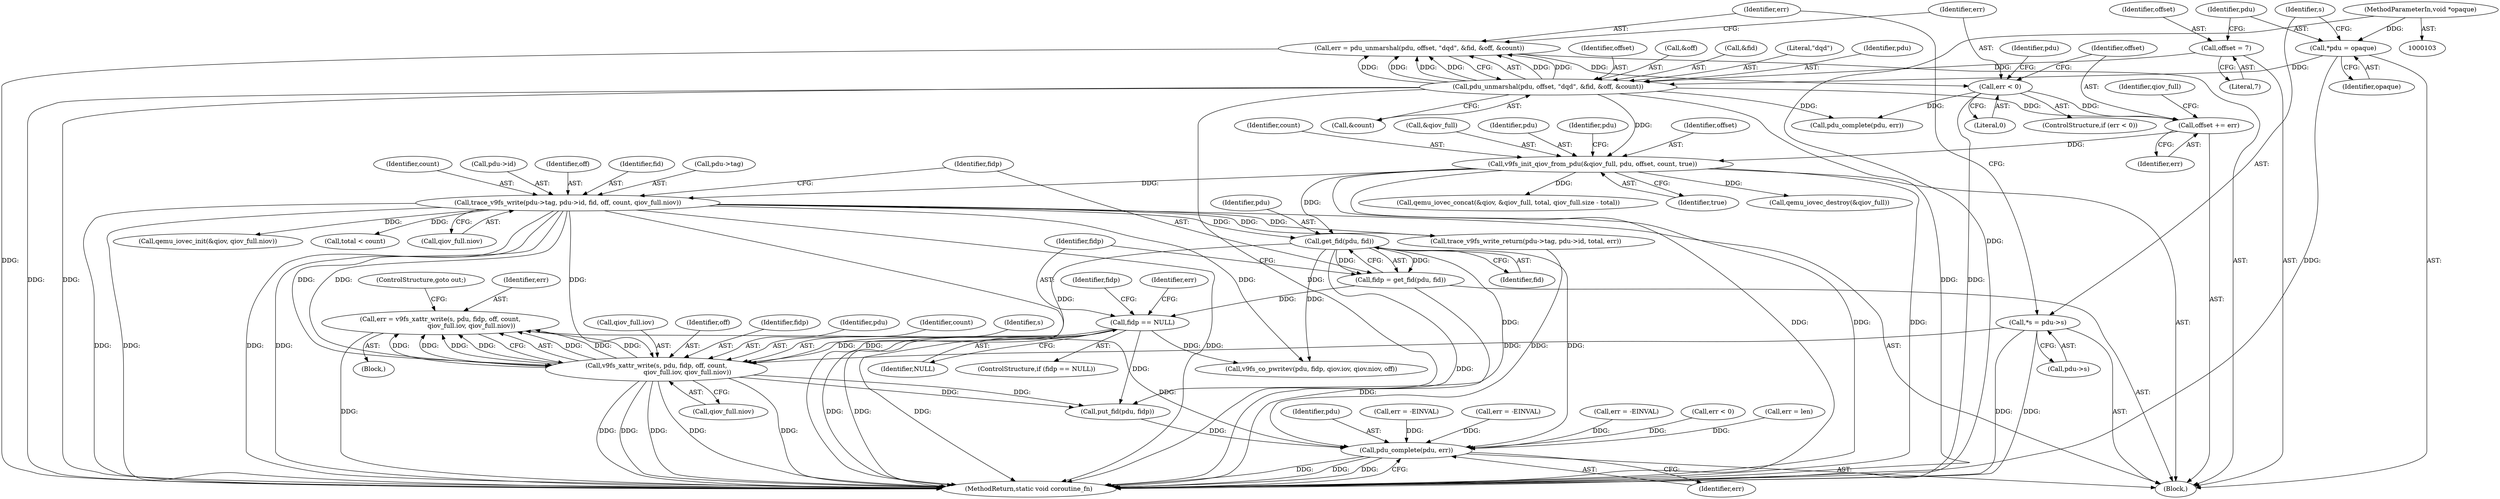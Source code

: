 digraph "0_qemu_fdfcc9aeea1492f4b819a24c94dfb678145b1bf9@API" {
"1000224" [label="(Call,err = v9fs_xattr_write(s, pdu, fidp, off, count,\n                               qiov_full.iov, qiov_full.niov))"];
"1000226" [label="(Call,v9fs_xattr_write(s, pdu, fidp, off, count,\n                               qiov_full.iov, qiov_full.niov))"];
"1000128" [label="(Call,*s = pdu->s)"];
"1000181" [label="(Call,get_fid(pdu, fid))"];
"1000159" [label="(Call,v9fs_init_qiov_from_pdu(&qiov_full, pdu, offset, count, true))"];
"1000137" [label="(Call,pdu_unmarshal(pdu, offset, \"dqd\", &fid, &off, &count))"];
"1000124" [label="(Call,*pdu = opaque)"];
"1000104" [label="(MethodParameterIn,void *opaque)"];
"1000119" [label="(Call,offset = 7)"];
"1000156" [label="(Call,offset += err)"];
"1000148" [label="(Call,err < 0)"];
"1000135" [label="(Call,err = pdu_unmarshal(pdu, offset, \"dqd\", &fid, &off, &count))"];
"1000166" [label="(Call,trace_v9fs_write(pdu->tag, pdu->id, fid, off, count, qiov_full.niov))"];
"1000185" [label="(Call,fidp == NULL)"];
"1000179" [label="(Call,fidp = get_fid(pdu, fid))"];
"1000368" [label="(Call,pdu_complete(pdu, err))"];
"1000182" [label="(Identifier,pdu)"];
"1000166" [label="(Call,trace_v9fs_write(pdu->tag, pdu->id, fid, off, count, qiov_full.niov))"];
"1000139" [label="(Identifier,offset)"];
"1000197" [label="(Identifier,fidp)"];
"1000126" [label="(Identifier,opaque)"];
"1000175" [label="(Identifier,count)"];
"1000370" [label="(Identifier,err)"];
"1000224" [label="(Call,err = v9fs_xattr_write(s, pdu, fidp, off, count,\n                               qiov_full.iov, qiov_full.niov))"];
"1000128" [label="(Call,*s = pdu->s)"];
"1000246" [label="(Call,qemu_iovec_init(&qiov, qiov_full.niov))"];
"1000186" [label="(Identifier,fidp)"];
"1000257" [label="(Call,qemu_iovec_concat(&qiov, &qiov_full, total, qiov_full.size - total))"];
"1000232" [label="(Call,qiov_full.iov)"];
"1000130" [label="(Call,pdu->s)"];
"1000223" [label="(Block,)"];
"1000371" [label="(MethodReturn,static void coroutine_fn)"];
"1000137" [label="(Call,pdu_unmarshal(pdu, offset, \"dqd\", &fid, &off, &count))"];
"1000143" [label="(Call,&off)"];
"1000167" [label="(Call,pdu->tag)"];
"1000180" [label="(Identifier,fidp)"];
"1000157" [label="(Identifier,offset)"];
"1000225" [label="(Identifier,err)"];
"1000104" [label="(MethodParameterIn,void *opaque)"];
"1000141" [label="(Call,&fid)"];
"1000140" [label="(Literal,\"dqd\")"];
"1000165" [label="(Identifier,true)"];
"1000189" [label="(Call,err = -EINVAL)"];
"1000120" [label="(Identifier,offset)"];
"1000184" [label="(ControlStructure,if (fidp == NULL))"];
"1000161" [label="(Identifier,qiov_full)"];
"1000156" [label="(Call,offset += err)"];
"1000164" [label="(Identifier,count)"];
"1000119" [label="(Call,offset = 7)"];
"1000190" [label="(Identifier,err)"];
"1000136" [label="(Identifier,err)"];
"1000138" [label="(Identifier,pdu)"];
"1000160" [label="(Call,&qiov_full)"];
"1000135" [label="(Call,err = pdu_unmarshal(pdu, offset, \"dqd\", &fid, &off, &count))"];
"1000148" [label="(Call,err < 0)"];
"1000147" [label="(ControlStructure,if (err < 0))"];
"1000230" [label="(Identifier,off)"];
"1000211" [label="(Call,err = -EINVAL)"];
"1000183" [label="(Identifier,fid)"];
"1000129" [label="(Identifier,s)"];
"1000124" [label="(Call,*pdu = opaque)"];
"1000229" [label="(Identifier,fidp)"];
"1000153" [label="(Identifier,pdu)"];
"1000159" [label="(Call,v9fs_init_qiov_from_pdu(&qiov_full, pdu, offset, count, true))"];
"1000125" [label="(Identifier,pdu)"];
"1000162" [label="(Identifier,pdu)"];
"1000187" [label="(Identifier,NULL)"];
"1000168" [label="(Identifier,pdu)"];
"1000163" [label="(Identifier,offset)"];
"1000235" [label="(Call,qiov_full.niov)"];
"1000322" [label="(Call,total < count)"];
"1000228" [label="(Identifier,pdu)"];
"1000282" [label="(Call,v9fs_co_pwritev(pdu, fidp, qiov.iov, qiov.niov, off))"];
"1000149" [label="(Identifier,err)"];
"1000347" [label="(Call,trace_v9fs_write_return(pdu->tag, pdu->id, total, err))"];
"1000241" [label="(Call,err = -EINVAL)"];
"1000238" [label="(ControlStructure,goto out;)"];
"1000226" [label="(Call,v9fs_xattr_write(s, pdu, fidp, off, count,\n                               qiov_full.iov, qiov_full.niov))"];
"1000179" [label="(Call,fidp = get_fid(pdu, fid))"];
"1000368" [label="(Call,pdu_complete(pdu, err))"];
"1000365" [label="(Call,qemu_iovec_destroy(&qiov_full))"];
"1000176" [label="(Call,qiov_full.niov)"];
"1000152" [label="(Call,pdu_complete(pdu, err))"];
"1000170" [label="(Call,pdu->id)"];
"1000231" [label="(Identifier,count)"];
"1000174" [label="(Identifier,off)"];
"1000145" [label="(Call,&count)"];
"1000361" [label="(Call,put_fid(pdu, fidp))"];
"1000173" [label="(Identifier,fid)"];
"1000105" [label="(Block,)"];
"1000150" [label="(Literal,0)"];
"1000339" [label="(Call,err < 0)"];
"1000317" [label="(Call,err = len)"];
"1000158" [label="(Identifier,err)"];
"1000185" [label="(Call,fidp == NULL)"];
"1000121" [label="(Literal,7)"];
"1000181" [label="(Call,get_fid(pdu, fid))"];
"1000227" [label="(Identifier,s)"];
"1000369" [label="(Identifier,pdu)"];
"1000224" -> "1000223"  [label="AST: "];
"1000224" -> "1000226"  [label="CFG: "];
"1000225" -> "1000224"  [label="AST: "];
"1000226" -> "1000224"  [label="AST: "];
"1000238" -> "1000224"  [label="CFG: "];
"1000224" -> "1000371"  [label="DDG: "];
"1000226" -> "1000224"  [label="DDG: "];
"1000226" -> "1000224"  [label="DDG: "];
"1000226" -> "1000224"  [label="DDG: "];
"1000226" -> "1000224"  [label="DDG: "];
"1000226" -> "1000224"  [label="DDG: "];
"1000226" -> "1000224"  [label="DDG: "];
"1000226" -> "1000224"  [label="DDG: "];
"1000224" -> "1000368"  [label="DDG: "];
"1000226" -> "1000235"  [label="CFG: "];
"1000227" -> "1000226"  [label="AST: "];
"1000228" -> "1000226"  [label="AST: "];
"1000229" -> "1000226"  [label="AST: "];
"1000230" -> "1000226"  [label="AST: "];
"1000231" -> "1000226"  [label="AST: "];
"1000232" -> "1000226"  [label="AST: "];
"1000235" -> "1000226"  [label="AST: "];
"1000226" -> "1000371"  [label="DDG: "];
"1000226" -> "1000371"  [label="DDG: "];
"1000226" -> "1000371"  [label="DDG: "];
"1000226" -> "1000371"  [label="DDG: "];
"1000226" -> "1000371"  [label="DDG: "];
"1000128" -> "1000226"  [label="DDG: "];
"1000181" -> "1000226"  [label="DDG: "];
"1000185" -> "1000226"  [label="DDG: "];
"1000166" -> "1000226"  [label="DDG: "];
"1000166" -> "1000226"  [label="DDG: "];
"1000166" -> "1000226"  [label="DDG: "];
"1000226" -> "1000361"  [label="DDG: "];
"1000226" -> "1000361"  [label="DDG: "];
"1000128" -> "1000105"  [label="AST: "];
"1000128" -> "1000130"  [label="CFG: "];
"1000129" -> "1000128"  [label="AST: "];
"1000130" -> "1000128"  [label="AST: "];
"1000136" -> "1000128"  [label="CFG: "];
"1000128" -> "1000371"  [label="DDG: "];
"1000128" -> "1000371"  [label="DDG: "];
"1000181" -> "1000179"  [label="AST: "];
"1000181" -> "1000183"  [label="CFG: "];
"1000182" -> "1000181"  [label="AST: "];
"1000183" -> "1000181"  [label="AST: "];
"1000179" -> "1000181"  [label="CFG: "];
"1000181" -> "1000371"  [label="DDG: "];
"1000181" -> "1000179"  [label="DDG: "];
"1000181" -> "1000179"  [label="DDG: "];
"1000159" -> "1000181"  [label="DDG: "];
"1000166" -> "1000181"  [label="DDG: "];
"1000181" -> "1000282"  [label="DDG: "];
"1000181" -> "1000361"  [label="DDG: "];
"1000181" -> "1000368"  [label="DDG: "];
"1000159" -> "1000105"  [label="AST: "];
"1000159" -> "1000165"  [label="CFG: "];
"1000160" -> "1000159"  [label="AST: "];
"1000162" -> "1000159"  [label="AST: "];
"1000163" -> "1000159"  [label="AST: "];
"1000164" -> "1000159"  [label="AST: "];
"1000165" -> "1000159"  [label="AST: "];
"1000168" -> "1000159"  [label="CFG: "];
"1000159" -> "1000371"  [label="DDG: "];
"1000159" -> "1000371"  [label="DDG: "];
"1000159" -> "1000371"  [label="DDG: "];
"1000137" -> "1000159"  [label="DDG: "];
"1000156" -> "1000159"  [label="DDG: "];
"1000159" -> "1000166"  [label="DDG: "];
"1000159" -> "1000257"  [label="DDG: "];
"1000159" -> "1000365"  [label="DDG: "];
"1000137" -> "1000135"  [label="AST: "];
"1000137" -> "1000145"  [label="CFG: "];
"1000138" -> "1000137"  [label="AST: "];
"1000139" -> "1000137"  [label="AST: "];
"1000140" -> "1000137"  [label="AST: "];
"1000141" -> "1000137"  [label="AST: "];
"1000143" -> "1000137"  [label="AST: "];
"1000145" -> "1000137"  [label="AST: "];
"1000135" -> "1000137"  [label="CFG: "];
"1000137" -> "1000371"  [label="DDG: "];
"1000137" -> "1000371"  [label="DDG: "];
"1000137" -> "1000371"  [label="DDG: "];
"1000137" -> "1000371"  [label="DDG: "];
"1000137" -> "1000135"  [label="DDG: "];
"1000137" -> "1000135"  [label="DDG: "];
"1000137" -> "1000135"  [label="DDG: "];
"1000137" -> "1000135"  [label="DDG: "];
"1000137" -> "1000135"  [label="DDG: "];
"1000137" -> "1000135"  [label="DDG: "];
"1000124" -> "1000137"  [label="DDG: "];
"1000119" -> "1000137"  [label="DDG: "];
"1000137" -> "1000152"  [label="DDG: "];
"1000137" -> "1000156"  [label="DDG: "];
"1000124" -> "1000105"  [label="AST: "];
"1000124" -> "1000126"  [label="CFG: "];
"1000125" -> "1000124"  [label="AST: "];
"1000126" -> "1000124"  [label="AST: "];
"1000129" -> "1000124"  [label="CFG: "];
"1000124" -> "1000371"  [label="DDG: "];
"1000104" -> "1000124"  [label="DDG: "];
"1000104" -> "1000103"  [label="AST: "];
"1000104" -> "1000371"  [label="DDG: "];
"1000119" -> "1000105"  [label="AST: "];
"1000119" -> "1000121"  [label="CFG: "];
"1000120" -> "1000119"  [label="AST: "];
"1000121" -> "1000119"  [label="AST: "];
"1000125" -> "1000119"  [label="CFG: "];
"1000156" -> "1000105"  [label="AST: "];
"1000156" -> "1000158"  [label="CFG: "];
"1000157" -> "1000156"  [label="AST: "];
"1000158" -> "1000156"  [label="AST: "];
"1000161" -> "1000156"  [label="CFG: "];
"1000148" -> "1000156"  [label="DDG: "];
"1000148" -> "1000147"  [label="AST: "];
"1000148" -> "1000150"  [label="CFG: "];
"1000149" -> "1000148"  [label="AST: "];
"1000150" -> "1000148"  [label="AST: "];
"1000153" -> "1000148"  [label="CFG: "];
"1000157" -> "1000148"  [label="CFG: "];
"1000148" -> "1000371"  [label="DDG: "];
"1000135" -> "1000148"  [label="DDG: "];
"1000148" -> "1000152"  [label="DDG: "];
"1000135" -> "1000105"  [label="AST: "];
"1000136" -> "1000135"  [label="AST: "];
"1000149" -> "1000135"  [label="CFG: "];
"1000135" -> "1000371"  [label="DDG: "];
"1000166" -> "1000105"  [label="AST: "];
"1000166" -> "1000176"  [label="CFG: "];
"1000167" -> "1000166"  [label="AST: "];
"1000170" -> "1000166"  [label="AST: "];
"1000173" -> "1000166"  [label="AST: "];
"1000174" -> "1000166"  [label="AST: "];
"1000175" -> "1000166"  [label="AST: "];
"1000176" -> "1000166"  [label="AST: "];
"1000180" -> "1000166"  [label="CFG: "];
"1000166" -> "1000371"  [label="DDG: "];
"1000166" -> "1000371"  [label="DDG: "];
"1000166" -> "1000371"  [label="DDG: "];
"1000166" -> "1000371"  [label="DDG: "];
"1000166" -> "1000371"  [label="DDG: "];
"1000166" -> "1000371"  [label="DDG: "];
"1000166" -> "1000246"  [label="DDG: "];
"1000166" -> "1000282"  [label="DDG: "];
"1000166" -> "1000322"  [label="DDG: "];
"1000166" -> "1000347"  [label="DDG: "];
"1000166" -> "1000347"  [label="DDG: "];
"1000185" -> "1000184"  [label="AST: "];
"1000185" -> "1000187"  [label="CFG: "];
"1000186" -> "1000185"  [label="AST: "];
"1000187" -> "1000185"  [label="AST: "];
"1000190" -> "1000185"  [label="CFG: "];
"1000197" -> "1000185"  [label="CFG: "];
"1000185" -> "1000371"  [label="DDG: "];
"1000185" -> "1000371"  [label="DDG: "];
"1000185" -> "1000371"  [label="DDG: "];
"1000179" -> "1000185"  [label="DDG: "];
"1000185" -> "1000282"  [label="DDG: "];
"1000185" -> "1000361"  [label="DDG: "];
"1000179" -> "1000105"  [label="AST: "];
"1000180" -> "1000179"  [label="AST: "];
"1000186" -> "1000179"  [label="CFG: "];
"1000179" -> "1000371"  [label="DDG: "];
"1000368" -> "1000105"  [label="AST: "];
"1000368" -> "1000370"  [label="CFG: "];
"1000369" -> "1000368"  [label="AST: "];
"1000370" -> "1000368"  [label="AST: "];
"1000371" -> "1000368"  [label="CFG: "];
"1000368" -> "1000371"  [label="DDG: "];
"1000368" -> "1000371"  [label="DDG: "];
"1000368" -> "1000371"  [label="DDG: "];
"1000361" -> "1000368"  [label="DDG: "];
"1000211" -> "1000368"  [label="DDG: "];
"1000339" -> "1000368"  [label="DDG: "];
"1000241" -> "1000368"  [label="DDG: "];
"1000347" -> "1000368"  [label="DDG: "];
"1000189" -> "1000368"  [label="DDG: "];
"1000317" -> "1000368"  [label="DDG: "];
}
